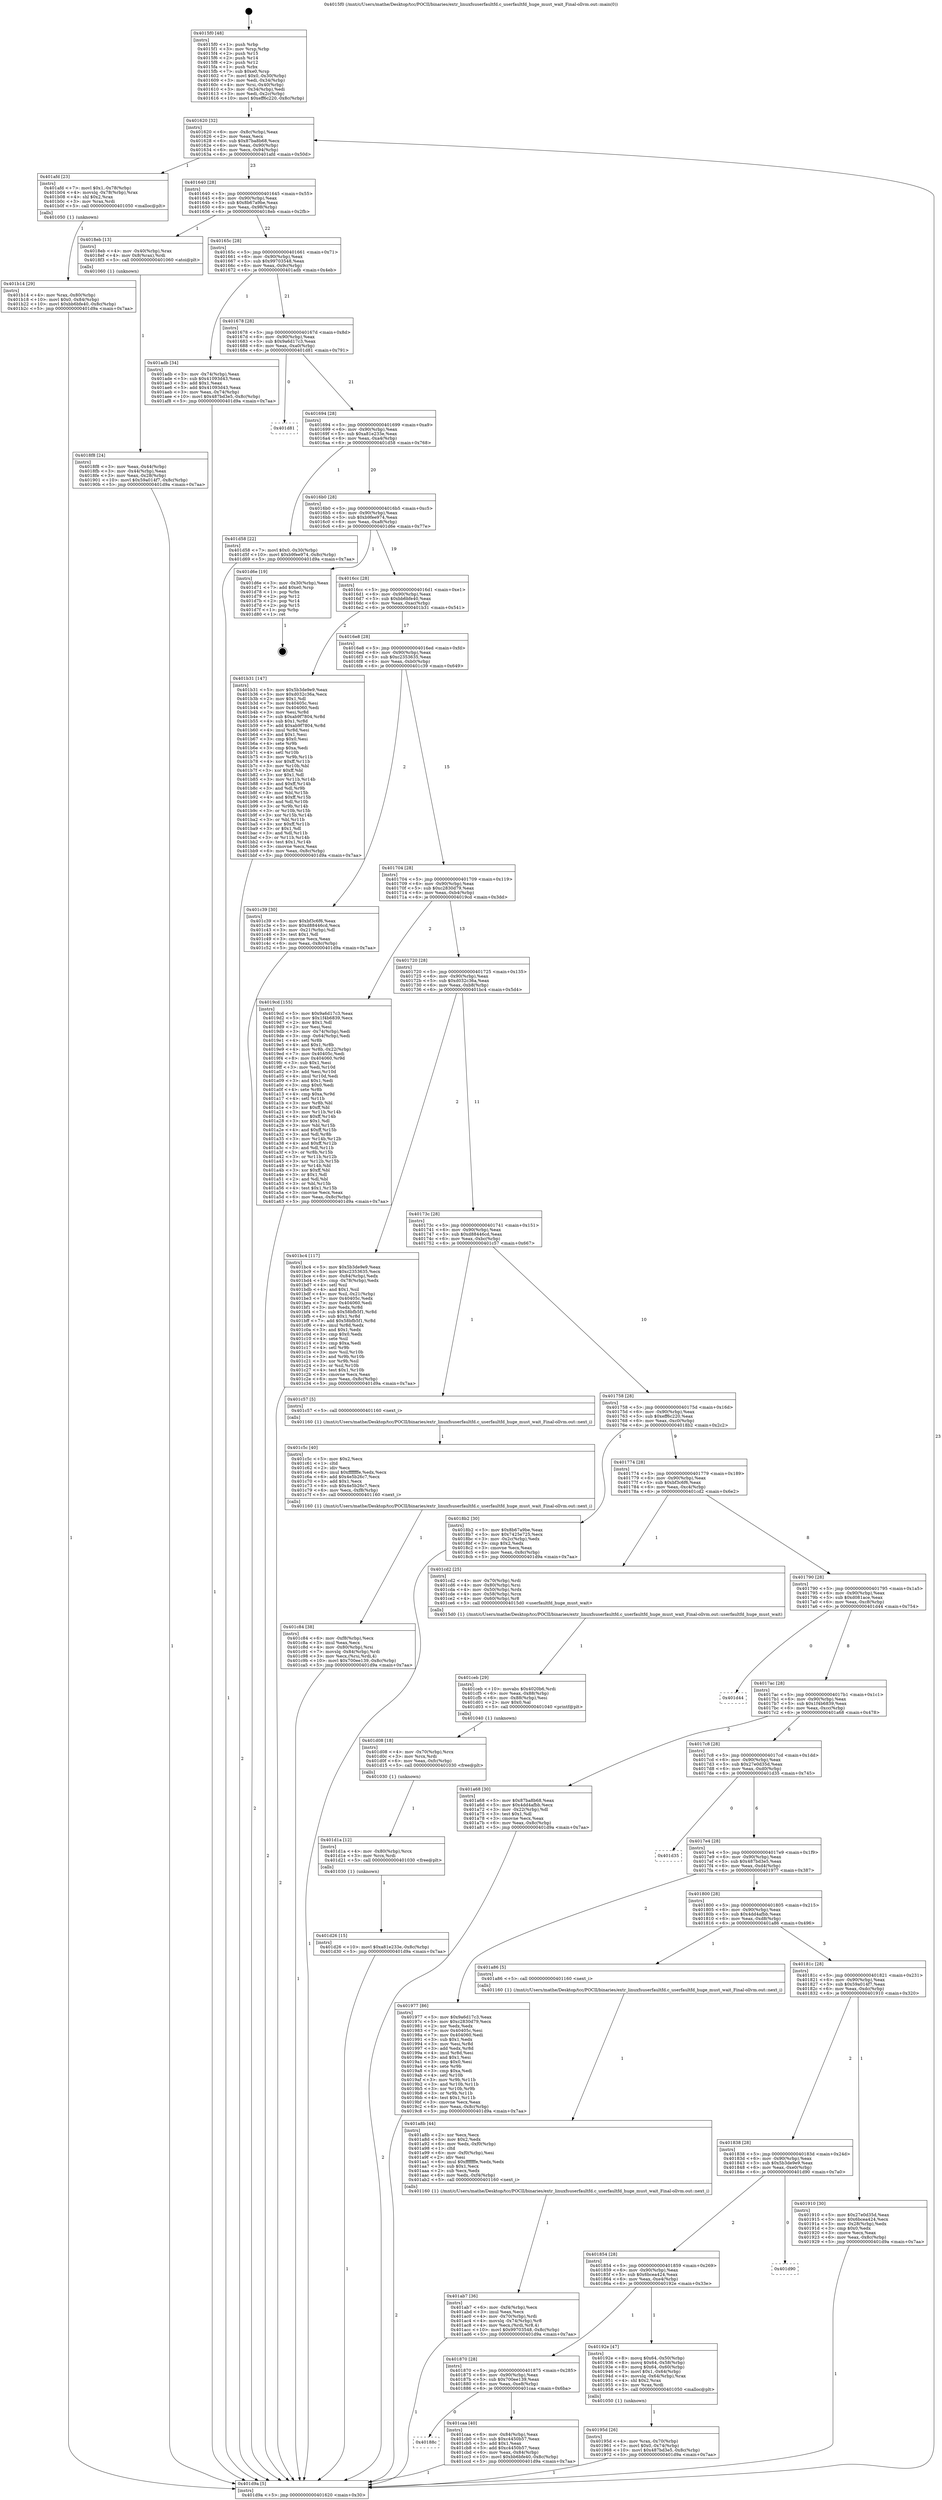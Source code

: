 digraph "0x4015f0" {
  label = "0x4015f0 (/mnt/c/Users/mathe/Desktop/tcc/POCII/binaries/extr_linuxfsuserfaultfd.c_userfaultfd_huge_must_wait_Final-ollvm.out::main(0))"
  labelloc = "t"
  node[shape=record]

  Entry [label="",width=0.3,height=0.3,shape=circle,fillcolor=black,style=filled]
  "0x401620" [label="{
     0x401620 [32]\l
     | [instrs]\l
     &nbsp;&nbsp;0x401620 \<+6\>: mov -0x8c(%rbp),%eax\l
     &nbsp;&nbsp;0x401626 \<+2\>: mov %eax,%ecx\l
     &nbsp;&nbsp;0x401628 \<+6\>: sub $0x87ba8b68,%ecx\l
     &nbsp;&nbsp;0x40162e \<+6\>: mov %eax,-0x90(%rbp)\l
     &nbsp;&nbsp;0x401634 \<+6\>: mov %ecx,-0x94(%rbp)\l
     &nbsp;&nbsp;0x40163a \<+6\>: je 0000000000401afd \<main+0x50d\>\l
  }"]
  "0x401afd" [label="{
     0x401afd [23]\l
     | [instrs]\l
     &nbsp;&nbsp;0x401afd \<+7\>: movl $0x1,-0x78(%rbp)\l
     &nbsp;&nbsp;0x401b04 \<+4\>: movslq -0x78(%rbp),%rax\l
     &nbsp;&nbsp;0x401b08 \<+4\>: shl $0x2,%rax\l
     &nbsp;&nbsp;0x401b0c \<+3\>: mov %rax,%rdi\l
     &nbsp;&nbsp;0x401b0f \<+5\>: call 0000000000401050 \<malloc@plt\>\l
     | [calls]\l
     &nbsp;&nbsp;0x401050 \{1\} (unknown)\l
  }"]
  "0x401640" [label="{
     0x401640 [28]\l
     | [instrs]\l
     &nbsp;&nbsp;0x401640 \<+5\>: jmp 0000000000401645 \<main+0x55\>\l
     &nbsp;&nbsp;0x401645 \<+6\>: mov -0x90(%rbp),%eax\l
     &nbsp;&nbsp;0x40164b \<+5\>: sub $0x8b67a9be,%eax\l
     &nbsp;&nbsp;0x401650 \<+6\>: mov %eax,-0x98(%rbp)\l
     &nbsp;&nbsp;0x401656 \<+6\>: je 00000000004018eb \<main+0x2fb\>\l
  }"]
  Exit [label="",width=0.3,height=0.3,shape=circle,fillcolor=black,style=filled,peripheries=2]
  "0x4018eb" [label="{
     0x4018eb [13]\l
     | [instrs]\l
     &nbsp;&nbsp;0x4018eb \<+4\>: mov -0x40(%rbp),%rax\l
     &nbsp;&nbsp;0x4018ef \<+4\>: mov 0x8(%rax),%rdi\l
     &nbsp;&nbsp;0x4018f3 \<+5\>: call 0000000000401060 \<atoi@plt\>\l
     | [calls]\l
     &nbsp;&nbsp;0x401060 \{1\} (unknown)\l
  }"]
  "0x40165c" [label="{
     0x40165c [28]\l
     | [instrs]\l
     &nbsp;&nbsp;0x40165c \<+5\>: jmp 0000000000401661 \<main+0x71\>\l
     &nbsp;&nbsp;0x401661 \<+6\>: mov -0x90(%rbp),%eax\l
     &nbsp;&nbsp;0x401667 \<+5\>: sub $0x99703548,%eax\l
     &nbsp;&nbsp;0x40166c \<+6\>: mov %eax,-0x9c(%rbp)\l
     &nbsp;&nbsp;0x401672 \<+6\>: je 0000000000401adb \<main+0x4eb\>\l
  }"]
  "0x401d26" [label="{
     0x401d26 [15]\l
     | [instrs]\l
     &nbsp;&nbsp;0x401d26 \<+10\>: movl $0xa81e233e,-0x8c(%rbp)\l
     &nbsp;&nbsp;0x401d30 \<+5\>: jmp 0000000000401d9a \<main+0x7aa\>\l
  }"]
  "0x401adb" [label="{
     0x401adb [34]\l
     | [instrs]\l
     &nbsp;&nbsp;0x401adb \<+3\>: mov -0x74(%rbp),%eax\l
     &nbsp;&nbsp;0x401ade \<+5\>: sub $0x41093d43,%eax\l
     &nbsp;&nbsp;0x401ae3 \<+3\>: add $0x1,%eax\l
     &nbsp;&nbsp;0x401ae6 \<+5\>: add $0x41093d43,%eax\l
     &nbsp;&nbsp;0x401aeb \<+3\>: mov %eax,-0x74(%rbp)\l
     &nbsp;&nbsp;0x401aee \<+10\>: movl $0x487bd3e5,-0x8c(%rbp)\l
     &nbsp;&nbsp;0x401af8 \<+5\>: jmp 0000000000401d9a \<main+0x7aa\>\l
  }"]
  "0x401678" [label="{
     0x401678 [28]\l
     | [instrs]\l
     &nbsp;&nbsp;0x401678 \<+5\>: jmp 000000000040167d \<main+0x8d\>\l
     &nbsp;&nbsp;0x40167d \<+6\>: mov -0x90(%rbp),%eax\l
     &nbsp;&nbsp;0x401683 \<+5\>: sub $0x9a6d17c3,%eax\l
     &nbsp;&nbsp;0x401688 \<+6\>: mov %eax,-0xa0(%rbp)\l
     &nbsp;&nbsp;0x40168e \<+6\>: je 0000000000401d81 \<main+0x791\>\l
  }"]
  "0x401d1a" [label="{
     0x401d1a [12]\l
     | [instrs]\l
     &nbsp;&nbsp;0x401d1a \<+4\>: mov -0x80(%rbp),%rcx\l
     &nbsp;&nbsp;0x401d1e \<+3\>: mov %rcx,%rdi\l
     &nbsp;&nbsp;0x401d21 \<+5\>: call 0000000000401030 \<free@plt\>\l
     | [calls]\l
     &nbsp;&nbsp;0x401030 \{1\} (unknown)\l
  }"]
  "0x401d81" [label="{
     0x401d81\l
  }", style=dashed]
  "0x401694" [label="{
     0x401694 [28]\l
     | [instrs]\l
     &nbsp;&nbsp;0x401694 \<+5\>: jmp 0000000000401699 \<main+0xa9\>\l
     &nbsp;&nbsp;0x401699 \<+6\>: mov -0x90(%rbp),%eax\l
     &nbsp;&nbsp;0x40169f \<+5\>: sub $0xa81e233e,%eax\l
     &nbsp;&nbsp;0x4016a4 \<+6\>: mov %eax,-0xa4(%rbp)\l
     &nbsp;&nbsp;0x4016aa \<+6\>: je 0000000000401d58 \<main+0x768\>\l
  }"]
  "0x401d08" [label="{
     0x401d08 [18]\l
     | [instrs]\l
     &nbsp;&nbsp;0x401d08 \<+4\>: mov -0x70(%rbp),%rcx\l
     &nbsp;&nbsp;0x401d0c \<+3\>: mov %rcx,%rdi\l
     &nbsp;&nbsp;0x401d0f \<+6\>: mov %eax,-0xfc(%rbp)\l
     &nbsp;&nbsp;0x401d15 \<+5\>: call 0000000000401030 \<free@plt\>\l
     | [calls]\l
     &nbsp;&nbsp;0x401030 \{1\} (unknown)\l
  }"]
  "0x401d58" [label="{
     0x401d58 [22]\l
     | [instrs]\l
     &nbsp;&nbsp;0x401d58 \<+7\>: movl $0x0,-0x30(%rbp)\l
     &nbsp;&nbsp;0x401d5f \<+10\>: movl $0xb9fee974,-0x8c(%rbp)\l
     &nbsp;&nbsp;0x401d69 \<+5\>: jmp 0000000000401d9a \<main+0x7aa\>\l
  }"]
  "0x4016b0" [label="{
     0x4016b0 [28]\l
     | [instrs]\l
     &nbsp;&nbsp;0x4016b0 \<+5\>: jmp 00000000004016b5 \<main+0xc5\>\l
     &nbsp;&nbsp;0x4016b5 \<+6\>: mov -0x90(%rbp),%eax\l
     &nbsp;&nbsp;0x4016bb \<+5\>: sub $0xb9fee974,%eax\l
     &nbsp;&nbsp;0x4016c0 \<+6\>: mov %eax,-0xa8(%rbp)\l
     &nbsp;&nbsp;0x4016c6 \<+6\>: je 0000000000401d6e \<main+0x77e\>\l
  }"]
  "0x401ceb" [label="{
     0x401ceb [29]\l
     | [instrs]\l
     &nbsp;&nbsp;0x401ceb \<+10\>: movabs $0x4020b6,%rdi\l
     &nbsp;&nbsp;0x401cf5 \<+6\>: mov %eax,-0x88(%rbp)\l
     &nbsp;&nbsp;0x401cfb \<+6\>: mov -0x88(%rbp),%esi\l
     &nbsp;&nbsp;0x401d01 \<+2\>: mov $0x0,%al\l
     &nbsp;&nbsp;0x401d03 \<+5\>: call 0000000000401040 \<printf@plt\>\l
     | [calls]\l
     &nbsp;&nbsp;0x401040 \{1\} (unknown)\l
  }"]
  "0x401d6e" [label="{
     0x401d6e [19]\l
     | [instrs]\l
     &nbsp;&nbsp;0x401d6e \<+3\>: mov -0x30(%rbp),%eax\l
     &nbsp;&nbsp;0x401d71 \<+7\>: add $0xe0,%rsp\l
     &nbsp;&nbsp;0x401d78 \<+1\>: pop %rbx\l
     &nbsp;&nbsp;0x401d79 \<+2\>: pop %r12\l
     &nbsp;&nbsp;0x401d7b \<+2\>: pop %r14\l
     &nbsp;&nbsp;0x401d7d \<+2\>: pop %r15\l
     &nbsp;&nbsp;0x401d7f \<+1\>: pop %rbp\l
     &nbsp;&nbsp;0x401d80 \<+1\>: ret\l
  }"]
  "0x4016cc" [label="{
     0x4016cc [28]\l
     | [instrs]\l
     &nbsp;&nbsp;0x4016cc \<+5\>: jmp 00000000004016d1 \<main+0xe1\>\l
     &nbsp;&nbsp;0x4016d1 \<+6\>: mov -0x90(%rbp),%eax\l
     &nbsp;&nbsp;0x4016d7 \<+5\>: sub $0xbb6bfe40,%eax\l
     &nbsp;&nbsp;0x4016dc \<+6\>: mov %eax,-0xac(%rbp)\l
     &nbsp;&nbsp;0x4016e2 \<+6\>: je 0000000000401b31 \<main+0x541\>\l
  }"]
  "0x40188c" [label="{
     0x40188c\l
  }", style=dashed]
  "0x401b31" [label="{
     0x401b31 [147]\l
     | [instrs]\l
     &nbsp;&nbsp;0x401b31 \<+5\>: mov $0x5b3de9e9,%eax\l
     &nbsp;&nbsp;0x401b36 \<+5\>: mov $0xd032c36a,%ecx\l
     &nbsp;&nbsp;0x401b3b \<+2\>: mov $0x1,%dl\l
     &nbsp;&nbsp;0x401b3d \<+7\>: mov 0x40405c,%esi\l
     &nbsp;&nbsp;0x401b44 \<+7\>: mov 0x404060,%edi\l
     &nbsp;&nbsp;0x401b4b \<+3\>: mov %esi,%r8d\l
     &nbsp;&nbsp;0x401b4e \<+7\>: sub $0xab9f7804,%r8d\l
     &nbsp;&nbsp;0x401b55 \<+4\>: sub $0x1,%r8d\l
     &nbsp;&nbsp;0x401b59 \<+7\>: add $0xab9f7804,%r8d\l
     &nbsp;&nbsp;0x401b60 \<+4\>: imul %r8d,%esi\l
     &nbsp;&nbsp;0x401b64 \<+3\>: and $0x1,%esi\l
     &nbsp;&nbsp;0x401b67 \<+3\>: cmp $0x0,%esi\l
     &nbsp;&nbsp;0x401b6a \<+4\>: sete %r9b\l
     &nbsp;&nbsp;0x401b6e \<+3\>: cmp $0xa,%edi\l
     &nbsp;&nbsp;0x401b71 \<+4\>: setl %r10b\l
     &nbsp;&nbsp;0x401b75 \<+3\>: mov %r9b,%r11b\l
     &nbsp;&nbsp;0x401b78 \<+4\>: xor $0xff,%r11b\l
     &nbsp;&nbsp;0x401b7c \<+3\>: mov %r10b,%bl\l
     &nbsp;&nbsp;0x401b7f \<+3\>: xor $0xff,%bl\l
     &nbsp;&nbsp;0x401b82 \<+3\>: xor $0x1,%dl\l
     &nbsp;&nbsp;0x401b85 \<+3\>: mov %r11b,%r14b\l
     &nbsp;&nbsp;0x401b88 \<+4\>: and $0xff,%r14b\l
     &nbsp;&nbsp;0x401b8c \<+3\>: and %dl,%r9b\l
     &nbsp;&nbsp;0x401b8f \<+3\>: mov %bl,%r15b\l
     &nbsp;&nbsp;0x401b92 \<+4\>: and $0xff,%r15b\l
     &nbsp;&nbsp;0x401b96 \<+3\>: and %dl,%r10b\l
     &nbsp;&nbsp;0x401b99 \<+3\>: or %r9b,%r14b\l
     &nbsp;&nbsp;0x401b9c \<+3\>: or %r10b,%r15b\l
     &nbsp;&nbsp;0x401b9f \<+3\>: xor %r15b,%r14b\l
     &nbsp;&nbsp;0x401ba2 \<+3\>: or %bl,%r11b\l
     &nbsp;&nbsp;0x401ba5 \<+4\>: xor $0xff,%r11b\l
     &nbsp;&nbsp;0x401ba9 \<+3\>: or $0x1,%dl\l
     &nbsp;&nbsp;0x401bac \<+3\>: and %dl,%r11b\l
     &nbsp;&nbsp;0x401baf \<+3\>: or %r11b,%r14b\l
     &nbsp;&nbsp;0x401bb2 \<+4\>: test $0x1,%r14b\l
     &nbsp;&nbsp;0x401bb6 \<+3\>: cmovne %ecx,%eax\l
     &nbsp;&nbsp;0x401bb9 \<+6\>: mov %eax,-0x8c(%rbp)\l
     &nbsp;&nbsp;0x401bbf \<+5\>: jmp 0000000000401d9a \<main+0x7aa\>\l
  }"]
  "0x4016e8" [label="{
     0x4016e8 [28]\l
     | [instrs]\l
     &nbsp;&nbsp;0x4016e8 \<+5\>: jmp 00000000004016ed \<main+0xfd\>\l
     &nbsp;&nbsp;0x4016ed \<+6\>: mov -0x90(%rbp),%eax\l
     &nbsp;&nbsp;0x4016f3 \<+5\>: sub $0xc2353635,%eax\l
     &nbsp;&nbsp;0x4016f8 \<+6\>: mov %eax,-0xb0(%rbp)\l
     &nbsp;&nbsp;0x4016fe \<+6\>: je 0000000000401c39 \<main+0x649\>\l
  }"]
  "0x401caa" [label="{
     0x401caa [40]\l
     | [instrs]\l
     &nbsp;&nbsp;0x401caa \<+6\>: mov -0x84(%rbp),%eax\l
     &nbsp;&nbsp;0x401cb0 \<+5\>: sub $0xc4450b57,%eax\l
     &nbsp;&nbsp;0x401cb5 \<+3\>: add $0x1,%eax\l
     &nbsp;&nbsp;0x401cb8 \<+5\>: add $0xc4450b57,%eax\l
     &nbsp;&nbsp;0x401cbd \<+6\>: mov %eax,-0x84(%rbp)\l
     &nbsp;&nbsp;0x401cc3 \<+10\>: movl $0xbb6bfe40,-0x8c(%rbp)\l
     &nbsp;&nbsp;0x401ccd \<+5\>: jmp 0000000000401d9a \<main+0x7aa\>\l
  }"]
  "0x401c39" [label="{
     0x401c39 [30]\l
     | [instrs]\l
     &nbsp;&nbsp;0x401c39 \<+5\>: mov $0xbf3c6f6,%eax\l
     &nbsp;&nbsp;0x401c3e \<+5\>: mov $0xd88446cd,%ecx\l
     &nbsp;&nbsp;0x401c43 \<+3\>: mov -0x21(%rbp),%dl\l
     &nbsp;&nbsp;0x401c46 \<+3\>: test $0x1,%dl\l
     &nbsp;&nbsp;0x401c49 \<+3\>: cmovne %ecx,%eax\l
     &nbsp;&nbsp;0x401c4c \<+6\>: mov %eax,-0x8c(%rbp)\l
     &nbsp;&nbsp;0x401c52 \<+5\>: jmp 0000000000401d9a \<main+0x7aa\>\l
  }"]
  "0x401704" [label="{
     0x401704 [28]\l
     | [instrs]\l
     &nbsp;&nbsp;0x401704 \<+5\>: jmp 0000000000401709 \<main+0x119\>\l
     &nbsp;&nbsp;0x401709 \<+6\>: mov -0x90(%rbp),%eax\l
     &nbsp;&nbsp;0x40170f \<+5\>: sub $0xc2830d79,%eax\l
     &nbsp;&nbsp;0x401714 \<+6\>: mov %eax,-0xb4(%rbp)\l
     &nbsp;&nbsp;0x40171a \<+6\>: je 00000000004019cd \<main+0x3dd\>\l
  }"]
  "0x401c84" [label="{
     0x401c84 [38]\l
     | [instrs]\l
     &nbsp;&nbsp;0x401c84 \<+6\>: mov -0xf8(%rbp),%ecx\l
     &nbsp;&nbsp;0x401c8a \<+3\>: imul %eax,%ecx\l
     &nbsp;&nbsp;0x401c8d \<+4\>: mov -0x80(%rbp),%rsi\l
     &nbsp;&nbsp;0x401c91 \<+7\>: movslq -0x84(%rbp),%rdi\l
     &nbsp;&nbsp;0x401c98 \<+3\>: mov %ecx,(%rsi,%rdi,4)\l
     &nbsp;&nbsp;0x401c9b \<+10\>: movl $0x700ee139,-0x8c(%rbp)\l
     &nbsp;&nbsp;0x401ca5 \<+5\>: jmp 0000000000401d9a \<main+0x7aa\>\l
  }"]
  "0x4019cd" [label="{
     0x4019cd [155]\l
     | [instrs]\l
     &nbsp;&nbsp;0x4019cd \<+5\>: mov $0x9a6d17c3,%eax\l
     &nbsp;&nbsp;0x4019d2 \<+5\>: mov $0x1f4b6839,%ecx\l
     &nbsp;&nbsp;0x4019d7 \<+2\>: mov $0x1,%dl\l
     &nbsp;&nbsp;0x4019d9 \<+2\>: xor %esi,%esi\l
     &nbsp;&nbsp;0x4019db \<+3\>: mov -0x74(%rbp),%edi\l
     &nbsp;&nbsp;0x4019de \<+3\>: cmp -0x64(%rbp),%edi\l
     &nbsp;&nbsp;0x4019e1 \<+4\>: setl %r8b\l
     &nbsp;&nbsp;0x4019e5 \<+4\>: and $0x1,%r8b\l
     &nbsp;&nbsp;0x4019e9 \<+4\>: mov %r8b,-0x22(%rbp)\l
     &nbsp;&nbsp;0x4019ed \<+7\>: mov 0x40405c,%edi\l
     &nbsp;&nbsp;0x4019f4 \<+8\>: mov 0x404060,%r9d\l
     &nbsp;&nbsp;0x4019fc \<+3\>: sub $0x1,%esi\l
     &nbsp;&nbsp;0x4019ff \<+3\>: mov %edi,%r10d\l
     &nbsp;&nbsp;0x401a02 \<+3\>: add %esi,%r10d\l
     &nbsp;&nbsp;0x401a05 \<+4\>: imul %r10d,%edi\l
     &nbsp;&nbsp;0x401a09 \<+3\>: and $0x1,%edi\l
     &nbsp;&nbsp;0x401a0c \<+3\>: cmp $0x0,%edi\l
     &nbsp;&nbsp;0x401a0f \<+4\>: sete %r8b\l
     &nbsp;&nbsp;0x401a13 \<+4\>: cmp $0xa,%r9d\l
     &nbsp;&nbsp;0x401a17 \<+4\>: setl %r11b\l
     &nbsp;&nbsp;0x401a1b \<+3\>: mov %r8b,%bl\l
     &nbsp;&nbsp;0x401a1e \<+3\>: xor $0xff,%bl\l
     &nbsp;&nbsp;0x401a21 \<+3\>: mov %r11b,%r14b\l
     &nbsp;&nbsp;0x401a24 \<+4\>: xor $0xff,%r14b\l
     &nbsp;&nbsp;0x401a28 \<+3\>: xor $0x1,%dl\l
     &nbsp;&nbsp;0x401a2b \<+3\>: mov %bl,%r15b\l
     &nbsp;&nbsp;0x401a2e \<+4\>: and $0xff,%r15b\l
     &nbsp;&nbsp;0x401a32 \<+3\>: and %dl,%r8b\l
     &nbsp;&nbsp;0x401a35 \<+3\>: mov %r14b,%r12b\l
     &nbsp;&nbsp;0x401a38 \<+4\>: and $0xff,%r12b\l
     &nbsp;&nbsp;0x401a3c \<+3\>: and %dl,%r11b\l
     &nbsp;&nbsp;0x401a3f \<+3\>: or %r8b,%r15b\l
     &nbsp;&nbsp;0x401a42 \<+3\>: or %r11b,%r12b\l
     &nbsp;&nbsp;0x401a45 \<+3\>: xor %r12b,%r15b\l
     &nbsp;&nbsp;0x401a48 \<+3\>: or %r14b,%bl\l
     &nbsp;&nbsp;0x401a4b \<+3\>: xor $0xff,%bl\l
     &nbsp;&nbsp;0x401a4e \<+3\>: or $0x1,%dl\l
     &nbsp;&nbsp;0x401a51 \<+2\>: and %dl,%bl\l
     &nbsp;&nbsp;0x401a53 \<+3\>: or %bl,%r15b\l
     &nbsp;&nbsp;0x401a56 \<+4\>: test $0x1,%r15b\l
     &nbsp;&nbsp;0x401a5a \<+3\>: cmovne %ecx,%eax\l
     &nbsp;&nbsp;0x401a5d \<+6\>: mov %eax,-0x8c(%rbp)\l
     &nbsp;&nbsp;0x401a63 \<+5\>: jmp 0000000000401d9a \<main+0x7aa\>\l
  }"]
  "0x401720" [label="{
     0x401720 [28]\l
     | [instrs]\l
     &nbsp;&nbsp;0x401720 \<+5\>: jmp 0000000000401725 \<main+0x135\>\l
     &nbsp;&nbsp;0x401725 \<+6\>: mov -0x90(%rbp),%eax\l
     &nbsp;&nbsp;0x40172b \<+5\>: sub $0xd032c36a,%eax\l
     &nbsp;&nbsp;0x401730 \<+6\>: mov %eax,-0xb8(%rbp)\l
     &nbsp;&nbsp;0x401736 \<+6\>: je 0000000000401bc4 \<main+0x5d4\>\l
  }"]
  "0x401c5c" [label="{
     0x401c5c [40]\l
     | [instrs]\l
     &nbsp;&nbsp;0x401c5c \<+5\>: mov $0x2,%ecx\l
     &nbsp;&nbsp;0x401c61 \<+1\>: cltd\l
     &nbsp;&nbsp;0x401c62 \<+2\>: idiv %ecx\l
     &nbsp;&nbsp;0x401c64 \<+6\>: imul $0xfffffffe,%edx,%ecx\l
     &nbsp;&nbsp;0x401c6a \<+6\>: add $0x4e5b26c7,%ecx\l
     &nbsp;&nbsp;0x401c70 \<+3\>: add $0x1,%ecx\l
     &nbsp;&nbsp;0x401c73 \<+6\>: sub $0x4e5b26c7,%ecx\l
     &nbsp;&nbsp;0x401c79 \<+6\>: mov %ecx,-0xf8(%rbp)\l
     &nbsp;&nbsp;0x401c7f \<+5\>: call 0000000000401160 \<next_i\>\l
     | [calls]\l
     &nbsp;&nbsp;0x401160 \{1\} (/mnt/c/Users/mathe/Desktop/tcc/POCII/binaries/extr_linuxfsuserfaultfd.c_userfaultfd_huge_must_wait_Final-ollvm.out::next_i)\l
  }"]
  "0x401bc4" [label="{
     0x401bc4 [117]\l
     | [instrs]\l
     &nbsp;&nbsp;0x401bc4 \<+5\>: mov $0x5b3de9e9,%eax\l
     &nbsp;&nbsp;0x401bc9 \<+5\>: mov $0xc2353635,%ecx\l
     &nbsp;&nbsp;0x401bce \<+6\>: mov -0x84(%rbp),%edx\l
     &nbsp;&nbsp;0x401bd4 \<+3\>: cmp -0x78(%rbp),%edx\l
     &nbsp;&nbsp;0x401bd7 \<+4\>: setl %sil\l
     &nbsp;&nbsp;0x401bdb \<+4\>: and $0x1,%sil\l
     &nbsp;&nbsp;0x401bdf \<+4\>: mov %sil,-0x21(%rbp)\l
     &nbsp;&nbsp;0x401be3 \<+7\>: mov 0x40405c,%edx\l
     &nbsp;&nbsp;0x401bea \<+7\>: mov 0x404060,%edi\l
     &nbsp;&nbsp;0x401bf1 \<+3\>: mov %edx,%r8d\l
     &nbsp;&nbsp;0x401bf4 \<+7\>: sub $0x58bfb5f1,%r8d\l
     &nbsp;&nbsp;0x401bfb \<+4\>: sub $0x1,%r8d\l
     &nbsp;&nbsp;0x401bff \<+7\>: add $0x58bfb5f1,%r8d\l
     &nbsp;&nbsp;0x401c06 \<+4\>: imul %r8d,%edx\l
     &nbsp;&nbsp;0x401c0a \<+3\>: and $0x1,%edx\l
     &nbsp;&nbsp;0x401c0d \<+3\>: cmp $0x0,%edx\l
     &nbsp;&nbsp;0x401c10 \<+4\>: sete %sil\l
     &nbsp;&nbsp;0x401c14 \<+3\>: cmp $0xa,%edi\l
     &nbsp;&nbsp;0x401c17 \<+4\>: setl %r9b\l
     &nbsp;&nbsp;0x401c1b \<+3\>: mov %sil,%r10b\l
     &nbsp;&nbsp;0x401c1e \<+3\>: and %r9b,%r10b\l
     &nbsp;&nbsp;0x401c21 \<+3\>: xor %r9b,%sil\l
     &nbsp;&nbsp;0x401c24 \<+3\>: or %sil,%r10b\l
     &nbsp;&nbsp;0x401c27 \<+4\>: test $0x1,%r10b\l
     &nbsp;&nbsp;0x401c2b \<+3\>: cmovne %ecx,%eax\l
     &nbsp;&nbsp;0x401c2e \<+6\>: mov %eax,-0x8c(%rbp)\l
     &nbsp;&nbsp;0x401c34 \<+5\>: jmp 0000000000401d9a \<main+0x7aa\>\l
  }"]
  "0x40173c" [label="{
     0x40173c [28]\l
     | [instrs]\l
     &nbsp;&nbsp;0x40173c \<+5\>: jmp 0000000000401741 \<main+0x151\>\l
     &nbsp;&nbsp;0x401741 \<+6\>: mov -0x90(%rbp),%eax\l
     &nbsp;&nbsp;0x401747 \<+5\>: sub $0xd88446cd,%eax\l
     &nbsp;&nbsp;0x40174c \<+6\>: mov %eax,-0xbc(%rbp)\l
     &nbsp;&nbsp;0x401752 \<+6\>: je 0000000000401c57 \<main+0x667\>\l
  }"]
  "0x401b14" [label="{
     0x401b14 [29]\l
     | [instrs]\l
     &nbsp;&nbsp;0x401b14 \<+4\>: mov %rax,-0x80(%rbp)\l
     &nbsp;&nbsp;0x401b18 \<+10\>: movl $0x0,-0x84(%rbp)\l
     &nbsp;&nbsp;0x401b22 \<+10\>: movl $0xbb6bfe40,-0x8c(%rbp)\l
     &nbsp;&nbsp;0x401b2c \<+5\>: jmp 0000000000401d9a \<main+0x7aa\>\l
  }"]
  "0x401c57" [label="{
     0x401c57 [5]\l
     | [instrs]\l
     &nbsp;&nbsp;0x401c57 \<+5\>: call 0000000000401160 \<next_i\>\l
     | [calls]\l
     &nbsp;&nbsp;0x401160 \{1\} (/mnt/c/Users/mathe/Desktop/tcc/POCII/binaries/extr_linuxfsuserfaultfd.c_userfaultfd_huge_must_wait_Final-ollvm.out::next_i)\l
  }"]
  "0x401758" [label="{
     0x401758 [28]\l
     | [instrs]\l
     &nbsp;&nbsp;0x401758 \<+5\>: jmp 000000000040175d \<main+0x16d\>\l
     &nbsp;&nbsp;0x40175d \<+6\>: mov -0x90(%rbp),%eax\l
     &nbsp;&nbsp;0x401763 \<+5\>: sub $0xeff6c220,%eax\l
     &nbsp;&nbsp;0x401768 \<+6\>: mov %eax,-0xc0(%rbp)\l
     &nbsp;&nbsp;0x40176e \<+6\>: je 00000000004018b2 \<main+0x2c2\>\l
  }"]
  "0x401ab7" [label="{
     0x401ab7 [36]\l
     | [instrs]\l
     &nbsp;&nbsp;0x401ab7 \<+6\>: mov -0xf4(%rbp),%ecx\l
     &nbsp;&nbsp;0x401abd \<+3\>: imul %eax,%ecx\l
     &nbsp;&nbsp;0x401ac0 \<+4\>: mov -0x70(%rbp),%rdi\l
     &nbsp;&nbsp;0x401ac4 \<+4\>: movslq -0x74(%rbp),%r8\l
     &nbsp;&nbsp;0x401ac8 \<+4\>: mov %ecx,(%rdi,%r8,4)\l
     &nbsp;&nbsp;0x401acc \<+10\>: movl $0x99703548,-0x8c(%rbp)\l
     &nbsp;&nbsp;0x401ad6 \<+5\>: jmp 0000000000401d9a \<main+0x7aa\>\l
  }"]
  "0x4018b2" [label="{
     0x4018b2 [30]\l
     | [instrs]\l
     &nbsp;&nbsp;0x4018b2 \<+5\>: mov $0x8b67a9be,%eax\l
     &nbsp;&nbsp;0x4018b7 \<+5\>: mov $0x7425e725,%ecx\l
     &nbsp;&nbsp;0x4018bc \<+3\>: mov -0x2c(%rbp),%edx\l
     &nbsp;&nbsp;0x4018bf \<+3\>: cmp $0x2,%edx\l
     &nbsp;&nbsp;0x4018c2 \<+3\>: cmovne %ecx,%eax\l
     &nbsp;&nbsp;0x4018c5 \<+6\>: mov %eax,-0x8c(%rbp)\l
     &nbsp;&nbsp;0x4018cb \<+5\>: jmp 0000000000401d9a \<main+0x7aa\>\l
  }"]
  "0x401774" [label="{
     0x401774 [28]\l
     | [instrs]\l
     &nbsp;&nbsp;0x401774 \<+5\>: jmp 0000000000401779 \<main+0x189\>\l
     &nbsp;&nbsp;0x401779 \<+6\>: mov -0x90(%rbp),%eax\l
     &nbsp;&nbsp;0x40177f \<+5\>: sub $0xbf3c6f6,%eax\l
     &nbsp;&nbsp;0x401784 \<+6\>: mov %eax,-0xc4(%rbp)\l
     &nbsp;&nbsp;0x40178a \<+6\>: je 0000000000401cd2 \<main+0x6e2\>\l
  }"]
  "0x401d9a" [label="{
     0x401d9a [5]\l
     | [instrs]\l
     &nbsp;&nbsp;0x401d9a \<+5\>: jmp 0000000000401620 \<main+0x30\>\l
  }"]
  "0x4015f0" [label="{
     0x4015f0 [48]\l
     | [instrs]\l
     &nbsp;&nbsp;0x4015f0 \<+1\>: push %rbp\l
     &nbsp;&nbsp;0x4015f1 \<+3\>: mov %rsp,%rbp\l
     &nbsp;&nbsp;0x4015f4 \<+2\>: push %r15\l
     &nbsp;&nbsp;0x4015f6 \<+2\>: push %r14\l
     &nbsp;&nbsp;0x4015f8 \<+2\>: push %r12\l
     &nbsp;&nbsp;0x4015fa \<+1\>: push %rbx\l
     &nbsp;&nbsp;0x4015fb \<+7\>: sub $0xe0,%rsp\l
     &nbsp;&nbsp;0x401602 \<+7\>: movl $0x0,-0x30(%rbp)\l
     &nbsp;&nbsp;0x401609 \<+3\>: mov %edi,-0x34(%rbp)\l
     &nbsp;&nbsp;0x40160c \<+4\>: mov %rsi,-0x40(%rbp)\l
     &nbsp;&nbsp;0x401610 \<+3\>: mov -0x34(%rbp),%edi\l
     &nbsp;&nbsp;0x401613 \<+3\>: mov %edi,-0x2c(%rbp)\l
     &nbsp;&nbsp;0x401616 \<+10\>: movl $0xeff6c220,-0x8c(%rbp)\l
  }"]
  "0x4018f8" [label="{
     0x4018f8 [24]\l
     | [instrs]\l
     &nbsp;&nbsp;0x4018f8 \<+3\>: mov %eax,-0x44(%rbp)\l
     &nbsp;&nbsp;0x4018fb \<+3\>: mov -0x44(%rbp),%eax\l
     &nbsp;&nbsp;0x4018fe \<+3\>: mov %eax,-0x28(%rbp)\l
     &nbsp;&nbsp;0x401901 \<+10\>: movl $0x59a014f7,-0x8c(%rbp)\l
     &nbsp;&nbsp;0x40190b \<+5\>: jmp 0000000000401d9a \<main+0x7aa\>\l
  }"]
  "0x401a8b" [label="{
     0x401a8b [44]\l
     | [instrs]\l
     &nbsp;&nbsp;0x401a8b \<+2\>: xor %ecx,%ecx\l
     &nbsp;&nbsp;0x401a8d \<+5\>: mov $0x2,%edx\l
     &nbsp;&nbsp;0x401a92 \<+6\>: mov %edx,-0xf0(%rbp)\l
     &nbsp;&nbsp;0x401a98 \<+1\>: cltd\l
     &nbsp;&nbsp;0x401a99 \<+6\>: mov -0xf0(%rbp),%esi\l
     &nbsp;&nbsp;0x401a9f \<+2\>: idiv %esi\l
     &nbsp;&nbsp;0x401aa1 \<+6\>: imul $0xfffffffe,%edx,%edx\l
     &nbsp;&nbsp;0x401aa7 \<+3\>: sub $0x1,%ecx\l
     &nbsp;&nbsp;0x401aaa \<+2\>: sub %ecx,%edx\l
     &nbsp;&nbsp;0x401aac \<+6\>: mov %edx,-0xf4(%rbp)\l
     &nbsp;&nbsp;0x401ab2 \<+5\>: call 0000000000401160 \<next_i\>\l
     | [calls]\l
     &nbsp;&nbsp;0x401160 \{1\} (/mnt/c/Users/mathe/Desktop/tcc/POCII/binaries/extr_linuxfsuserfaultfd.c_userfaultfd_huge_must_wait_Final-ollvm.out::next_i)\l
  }"]
  "0x401cd2" [label="{
     0x401cd2 [25]\l
     | [instrs]\l
     &nbsp;&nbsp;0x401cd2 \<+4\>: mov -0x70(%rbp),%rdi\l
     &nbsp;&nbsp;0x401cd6 \<+4\>: mov -0x80(%rbp),%rsi\l
     &nbsp;&nbsp;0x401cda \<+4\>: mov -0x50(%rbp),%rdx\l
     &nbsp;&nbsp;0x401cde \<+4\>: mov -0x58(%rbp),%rcx\l
     &nbsp;&nbsp;0x401ce2 \<+4\>: mov -0x60(%rbp),%r8\l
     &nbsp;&nbsp;0x401ce6 \<+5\>: call 00000000004015d0 \<userfaultfd_huge_must_wait\>\l
     | [calls]\l
     &nbsp;&nbsp;0x4015d0 \{1\} (/mnt/c/Users/mathe/Desktop/tcc/POCII/binaries/extr_linuxfsuserfaultfd.c_userfaultfd_huge_must_wait_Final-ollvm.out::userfaultfd_huge_must_wait)\l
  }"]
  "0x401790" [label="{
     0x401790 [28]\l
     | [instrs]\l
     &nbsp;&nbsp;0x401790 \<+5\>: jmp 0000000000401795 \<main+0x1a5\>\l
     &nbsp;&nbsp;0x401795 \<+6\>: mov -0x90(%rbp),%eax\l
     &nbsp;&nbsp;0x40179b \<+5\>: sub $0xd081ace,%eax\l
     &nbsp;&nbsp;0x4017a0 \<+6\>: mov %eax,-0xc8(%rbp)\l
     &nbsp;&nbsp;0x4017a6 \<+6\>: je 0000000000401d44 \<main+0x754\>\l
  }"]
  "0x40195d" [label="{
     0x40195d [26]\l
     | [instrs]\l
     &nbsp;&nbsp;0x40195d \<+4\>: mov %rax,-0x70(%rbp)\l
     &nbsp;&nbsp;0x401961 \<+7\>: movl $0x0,-0x74(%rbp)\l
     &nbsp;&nbsp;0x401968 \<+10\>: movl $0x487bd3e5,-0x8c(%rbp)\l
     &nbsp;&nbsp;0x401972 \<+5\>: jmp 0000000000401d9a \<main+0x7aa\>\l
  }"]
  "0x401d44" [label="{
     0x401d44\l
  }", style=dashed]
  "0x4017ac" [label="{
     0x4017ac [28]\l
     | [instrs]\l
     &nbsp;&nbsp;0x4017ac \<+5\>: jmp 00000000004017b1 \<main+0x1c1\>\l
     &nbsp;&nbsp;0x4017b1 \<+6\>: mov -0x90(%rbp),%eax\l
     &nbsp;&nbsp;0x4017b7 \<+5\>: sub $0x1f4b6839,%eax\l
     &nbsp;&nbsp;0x4017bc \<+6\>: mov %eax,-0xcc(%rbp)\l
     &nbsp;&nbsp;0x4017c2 \<+6\>: je 0000000000401a68 \<main+0x478\>\l
  }"]
  "0x401870" [label="{
     0x401870 [28]\l
     | [instrs]\l
     &nbsp;&nbsp;0x401870 \<+5\>: jmp 0000000000401875 \<main+0x285\>\l
     &nbsp;&nbsp;0x401875 \<+6\>: mov -0x90(%rbp),%eax\l
     &nbsp;&nbsp;0x40187b \<+5\>: sub $0x700ee139,%eax\l
     &nbsp;&nbsp;0x401880 \<+6\>: mov %eax,-0xe8(%rbp)\l
     &nbsp;&nbsp;0x401886 \<+6\>: je 0000000000401caa \<main+0x6ba\>\l
  }"]
  "0x401a68" [label="{
     0x401a68 [30]\l
     | [instrs]\l
     &nbsp;&nbsp;0x401a68 \<+5\>: mov $0x87ba8b68,%eax\l
     &nbsp;&nbsp;0x401a6d \<+5\>: mov $0x4dd4afbb,%ecx\l
     &nbsp;&nbsp;0x401a72 \<+3\>: mov -0x22(%rbp),%dl\l
     &nbsp;&nbsp;0x401a75 \<+3\>: test $0x1,%dl\l
     &nbsp;&nbsp;0x401a78 \<+3\>: cmovne %ecx,%eax\l
     &nbsp;&nbsp;0x401a7b \<+6\>: mov %eax,-0x8c(%rbp)\l
     &nbsp;&nbsp;0x401a81 \<+5\>: jmp 0000000000401d9a \<main+0x7aa\>\l
  }"]
  "0x4017c8" [label="{
     0x4017c8 [28]\l
     | [instrs]\l
     &nbsp;&nbsp;0x4017c8 \<+5\>: jmp 00000000004017cd \<main+0x1dd\>\l
     &nbsp;&nbsp;0x4017cd \<+6\>: mov -0x90(%rbp),%eax\l
     &nbsp;&nbsp;0x4017d3 \<+5\>: sub $0x27e0d35d,%eax\l
     &nbsp;&nbsp;0x4017d8 \<+6\>: mov %eax,-0xd0(%rbp)\l
     &nbsp;&nbsp;0x4017de \<+6\>: je 0000000000401d35 \<main+0x745\>\l
  }"]
  "0x40192e" [label="{
     0x40192e [47]\l
     | [instrs]\l
     &nbsp;&nbsp;0x40192e \<+8\>: movq $0x64,-0x50(%rbp)\l
     &nbsp;&nbsp;0x401936 \<+8\>: movq $0x64,-0x58(%rbp)\l
     &nbsp;&nbsp;0x40193e \<+8\>: movq $0x64,-0x60(%rbp)\l
     &nbsp;&nbsp;0x401946 \<+7\>: movl $0x1,-0x64(%rbp)\l
     &nbsp;&nbsp;0x40194d \<+4\>: movslq -0x64(%rbp),%rax\l
     &nbsp;&nbsp;0x401951 \<+4\>: shl $0x2,%rax\l
     &nbsp;&nbsp;0x401955 \<+3\>: mov %rax,%rdi\l
     &nbsp;&nbsp;0x401958 \<+5\>: call 0000000000401050 \<malloc@plt\>\l
     | [calls]\l
     &nbsp;&nbsp;0x401050 \{1\} (unknown)\l
  }"]
  "0x401d35" [label="{
     0x401d35\l
  }", style=dashed]
  "0x4017e4" [label="{
     0x4017e4 [28]\l
     | [instrs]\l
     &nbsp;&nbsp;0x4017e4 \<+5\>: jmp 00000000004017e9 \<main+0x1f9\>\l
     &nbsp;&nbsp;0x4017e9 \<+6\>: mov -0x90(%rbp),%eax\l
     &nbsp;&nbsp;0x4017ef \<+5\>: sub $0x487bd3e5,%eax\l
     &nbsp;&nbsp;0x4017f4 \<+6\>: mov %eax,-0xd4(%rbp)\l
     &nbsp;&nbsp;0x4017fa \<+6\>: je 0000000000401977 \<main+0x387\>\l
  }"]
  "0x401854" [label="{
     0x401854 [28]\l
     | [instrs]\l
     &nbsp;&nbsp;0x401854 \<+5\>: jmp 0000000000401859 \<main+0x269\>\l
     &nbsp;&nbsp;0x401859 \<+6\>: mov -0x90(%rbp),%eax\l
     &nbsp;&nbsp;0x40185f \<+5\>: sub $0x6bcea424,%eax\l
     &nbsp;&nbsp;0x401864 \<+6\>: mov %eax,-0xe4(%rbp)\l
     &nbsp;&nbsp;0x40186a \<+6\>: je 000000000040192e \<main+0x33e\>\l
  }"]
  "0x401977" [label="{
     0x401977 [86]\l
     | [instrs]\l
     &nbsp;&nbsp;0x401977 \<+5\>: mov $0x9a6d17c3,%eax\l
     &nbsp;&nbsp;0x40197c \<+5\>: mov $0xc2830d79,%ecx\l
     &nbsp;&nbsp;0x401981 \<+2\>: xor %edx,%edx\l
     &nbsp;&nbsp;0x401983 \<+7\>: mov 0x40405c,%esi\l
     &nbsp;&nbsp;0x40198a \<+7\>: mov 0x404060,%edi\l
     &nbsp;&nbsp;0x401991 \<+3\>: sub $0x1,%edx\l
     &nbsp;&nbsp;0x401994 \<+3\>: mov %esi,%r8d\l
     &nbsp;&nbsp;0x401997 \<+3\>: add %edx,%r8d\l
     &nbsp;&nbsp;0x40199a \<+4\>: imul %r8d,%esi\l
     &nbsp;&nbsp;0x40199e \<+3\>: and $0x1,%esi\l
     &nbsp;&nbsp;0x4019a1 \<+3\>: cmp $0x0,%esi\l
     &nbsp;&nbsp;0x4019a4 \<+4\>: sete %r9b\l
     &nbsp;&nbsp;0x4019a8 \<+3\>: cmp $0xa,%edi\l
     &nbsp;&nbsp;0x4019ab \<+4\>: setl %r10b\l
     &nbsp;&nbsp;0x4019af \<+3\>: mov %r9b,%r11b\l
     &nbsp;&nbsp;0x4019b2 \<+3\>: and %r10b,%r11b\l
     &nbsp;&nbsp;0x4019b5 \<+3\>: xor %r10b,%r9b\l
     &nbsp;&nbsp;0x4019b8 \<+3\>: or %r9b,%r11b\l
     &nbsp;&nbsp;0x4019bb \<+4\>: test $0x1,%r11b\l
     &nbsp;&nbsp;0x4019bf \<+3\>: cmovne %ecx,%eax\l
     &nbsp;&nbsp;0x4019c2 \<+6\>: mov %eax,-0x8c(%rbp)\l
     &nbsp;&nbsp;0x4019c8 \<+5\>: jmp 0000000000401d9a \<main+0x7aa\>\l
  }"]
  "0x401800" [label="{
     0x401800 [28]\l
     | [instrs]\l
     &nbsp;&nbsp;0x401800 \<+5\>: jmp 0000000000401805 \<main+0x215\>\l
     &nbsp;&nbsp;0x401805 \<+6\>: mov -0x90(%rbp),%eax\l
     &nbsp;&nbsp;0x40180b \<+5\>: sub $0x4dd4afbb,%eax\l
     &nbsp;&nbsp;0x401810 \<+6\>: mov %eax,-0xd8(%rbp)\l
     &nbsp;&nbsp;0x401816 \<+6\>: je 0000000000401a86 \<main+0x496\>\l
  }"]
  "0x401d90" [label="{
     0x401d90\l
  }", style=dashed]
  "0x401a86" [label="{
     0x401a86 [5]\l
     | [instrs]\l
     &nbsp;&nbsp;0x401a86 \<+5\>: call 0000000000401160 \<next_i\>\l
     | [calls]\l
     &nbsp;&nbsp;0x401160 \{1\} (/mnt/c/Users/mathe/Desktop/tcc/POCII/binaries/extr_linuxfsuserfaultfd.c_userfaultfd_huge_must_wait_Final-ollvm.out::next_i)\l
  }"]
  "0x40181c" [label="{
     0x40181c [28]\l
     | [instrs]\l
     &nbsp;&nbsp;0x40181c \<+5\>: jmp 0000000000401821 \<main+0x231\>\l
     &nbsp;&nbsp;0x401821 \<+6\>: mov -0x90(%rbp),%eax\l
     &nbsp;&nbsp;0x401827 \<+5\>: sub $0x59a014f7,%eax\l
     &nbsp;&nbsp;0x40182c \<+6\>: mov %eax,-0xdc(%rbp)\l
     &nbsp;&nbsp;0x401832 \<+6\>: je 0000000000401910 \<main+0x320\>\l
  }"]
  "0x401838" [label="{
     0x401838 [28]\l
     | [instrs]\l
     &nbsp;&nbsp;0x401838 \<+5\>: jmp 000000000040183d \<main+0x24d\>\l
     &nbsp;&nbsp;0x40183d \<+6\>: mov -0x90(%rbp),%eax\l
     &nbsp;&nbsp;0x401843 \<+5\>: sub $0x5b3de9e9,%eax\l
     &nbsp;&nbsp;0x401848 \<+6\>: mov %eax,-0xe0(%rbp)\l
     &nbsp;&nbsp;0x40184e \<+6\>: je 0000000000401d90 \<main+0x7a0\>\l
  }"]
  "0x401910" [label="{
     0x401910 [30]\l
     | [instrs]\l
     &nbsp;&nbsp;0x401910 \<+5\>: mov $0x27e0d35d,%eax\l
     &nbsp;&nbsp;0x401915 \<+5\>: mov $0x6bcea424,%ecx\l
     &nbsp;&nbsp;0x40191a \<+3\>: mov -0x28(%rbp),%edx\l
     &nbsp;&nbsp;0x40191d \<+3\>: cmp $0x0,%edx\l
     &nbsp;&nbsp;0x401920 \<+3\>: cmove %ecx,%eax\l
     &nbsp;&nbsp;0x401923 \<+6\>: mov %eax,-0x8c(%rbp)\l
     &nbsp;&nbsp;0x401929 \<+5\>: jmp 0000000000401d9a \<main+0x7aa\>\l
  }"]
  Entry -> "0x4015f0" [label=" 1"]
  "0x401620" -> "0x401afd" [label=" 1"]
  "0x401620" -> "0x401640" [label=" 23"]
  "0x401d6e" -> Exit [label=" 1"]
  "0x401640" -> "0x4018eb" [label=" 1"]
  "0x401640" -> "0x40165c" [label=" 22"]
  "0x401d58" -> "0x401d9a" [label=" 1"]
  "0x40165c" -> "0x401adb" [label=" 1"]
  "0x40165c" -> "0x401678" [label=" 21"]
  "0x401d26" -> "0x401d9a" [label=" 1"]
  "0x401678" -> "0x401d81" [label=" 0"]
  "0x401678" -> "0x401694" [label=" 21"]
  "0x401d1a" -> "0x401d26" [label=" 1"]
  "0x401694" -> "0x401d58" [label=" 1"]
  "0x401694" -> "0x4016b0" [label=" 20"]
  "0x401d08" -> "0x401d1a" [label=" 1"]
  "0x4016b0" -> "0x401d6e" [label=" 1"]
  "0x4016b0" -> "0x4016cc" [label=" 19"]
  "0x401ceb" -> "0x401d08" [label=" 1"]
  "0x4016cc" -> "0x401b31" [label=" 2"]
  "0x4016cc" -> "0x4016e8" [label=" 17"]
  "0x401cd2" -> "0x401ceb" [label=" 1"]
  "0x4016e8" -> "0x401c39" [label=" 2"]
  "0x4016e8" -> "0x401704" [label=" 15"]
  "0x401caa" -> "0x401d9a" [label=" 1"]
  "0x401704" -> "0x4019cd" [label=" 2"]
  "0x401704" -> "0x401720" [label=" 13"]
  "0x401870" -> "0x401caa" [label=" 1"]
  "0x401720" -> "0x401bc4" [label=" 2"]
  "0x401720" -> "0x40173c" [label=" 11"]
  "0x401870" -> "0x40188c" [label=" 0"]
  "0x40173c" -> "0x401c57" [label=" 1"]
  "0x40173c" -> "0x401758" [label=" 10"]
  "0x401c84" -> "0x401d9a" [label=" 1"]
  "0x401758" -> "0x4018b2" [label=" 1"]
  "0x401758" -> "0x401774" [label=" 9"]
  "0x4018b2" -> "0x401d9a" [label=" 1"]
  "0x4015f0" -> "0x401620" [label=" 1"]
  "0x401d9a" -> "0x401620" [label=" 23"]
  "0x4018eb" -> "0x4018f8" [label=" 1"]
  "0x4018f8" -> "0x401d9a" [label=" 1"]
  "0x401c5c" -> "0x401c84" [label=" 1"]
  "0x401774" -> "0x401cd2" [label=" 1"]
  "0x401774" -> "0x401790" [label=" 8"]
  "0x401c57" -> "0x401c5c" [label=" 1"]
  "0x401790" -> "0x401d44" [label=" 0"]
  "0x401790" -> "0x4017ac" [label=" 8"]
  "0x401c39" -> "0x401d9a" [label=" 2"]
  "0x4017ac" -> "0x401a68" [label=" 2"]
  "0x4017ac" -> "0x4017c8" [label=" 6"]
  "0x401bc4" -> "0x401d9a" [label=" 2"]
  "0x4017c8" -> "0x401d35" [label=" 0"]
  "0x4017c8" -> "0x4017e4" [label=" 6"]
  "0x401b31" -> "0x401d9a" [label=" 2"]
  "0x4017e4" -> "0x401977" [label=" 2"]
  "0x4017e4" -> "0x401800" [label=" 4"]
  "0x401afd" -> "0x401b14" [label=" 1"]
  "0x401800" -> "0x401a86" [label=" 1"]
  "0x401800" -> "0x40181c" [label=" 3"]
  "0x401adb" -> "0x401d9a" [label=" 1"]
  "0x40181c" -> "0x401910" [label=" 1"]
  "0x40181c" -> "0x401838" [label=" 2"]
  "0x401910" -> "0x401d9a" [label=" 1"]
  "0x401ab7" -> "0x401d9a" [label=" 1"]
  "0x401838" -> "0x401d90" [label=" 0"]
  "0x401838" -> "0x401854" [label=" 2"]
  "0x401b14" -> "0x401d9a" [label=" 1"]
  "0x401854" -> "0x40192e" [label=" 1"]
  "0x401854" -> "0x401870" [label=" 1"]
  "0x40192e" -> "0x40195d" [label=" 1"]
  "0x40195d" -> "0x401d9a" [label=" 1"]
  "0x401977" -> "0x401d9a" [label=" 2"]
  "0x4019cd" -> "0x401d9a" [label=" 2"]
  "0x401a68" -> "0x401d9a" [label=" 2"]
  "0x401a86" -> "0x401a8b" [label=" 1"]
  "0x401a8b" -> "0x401ab7" [label=" 1"]
}
